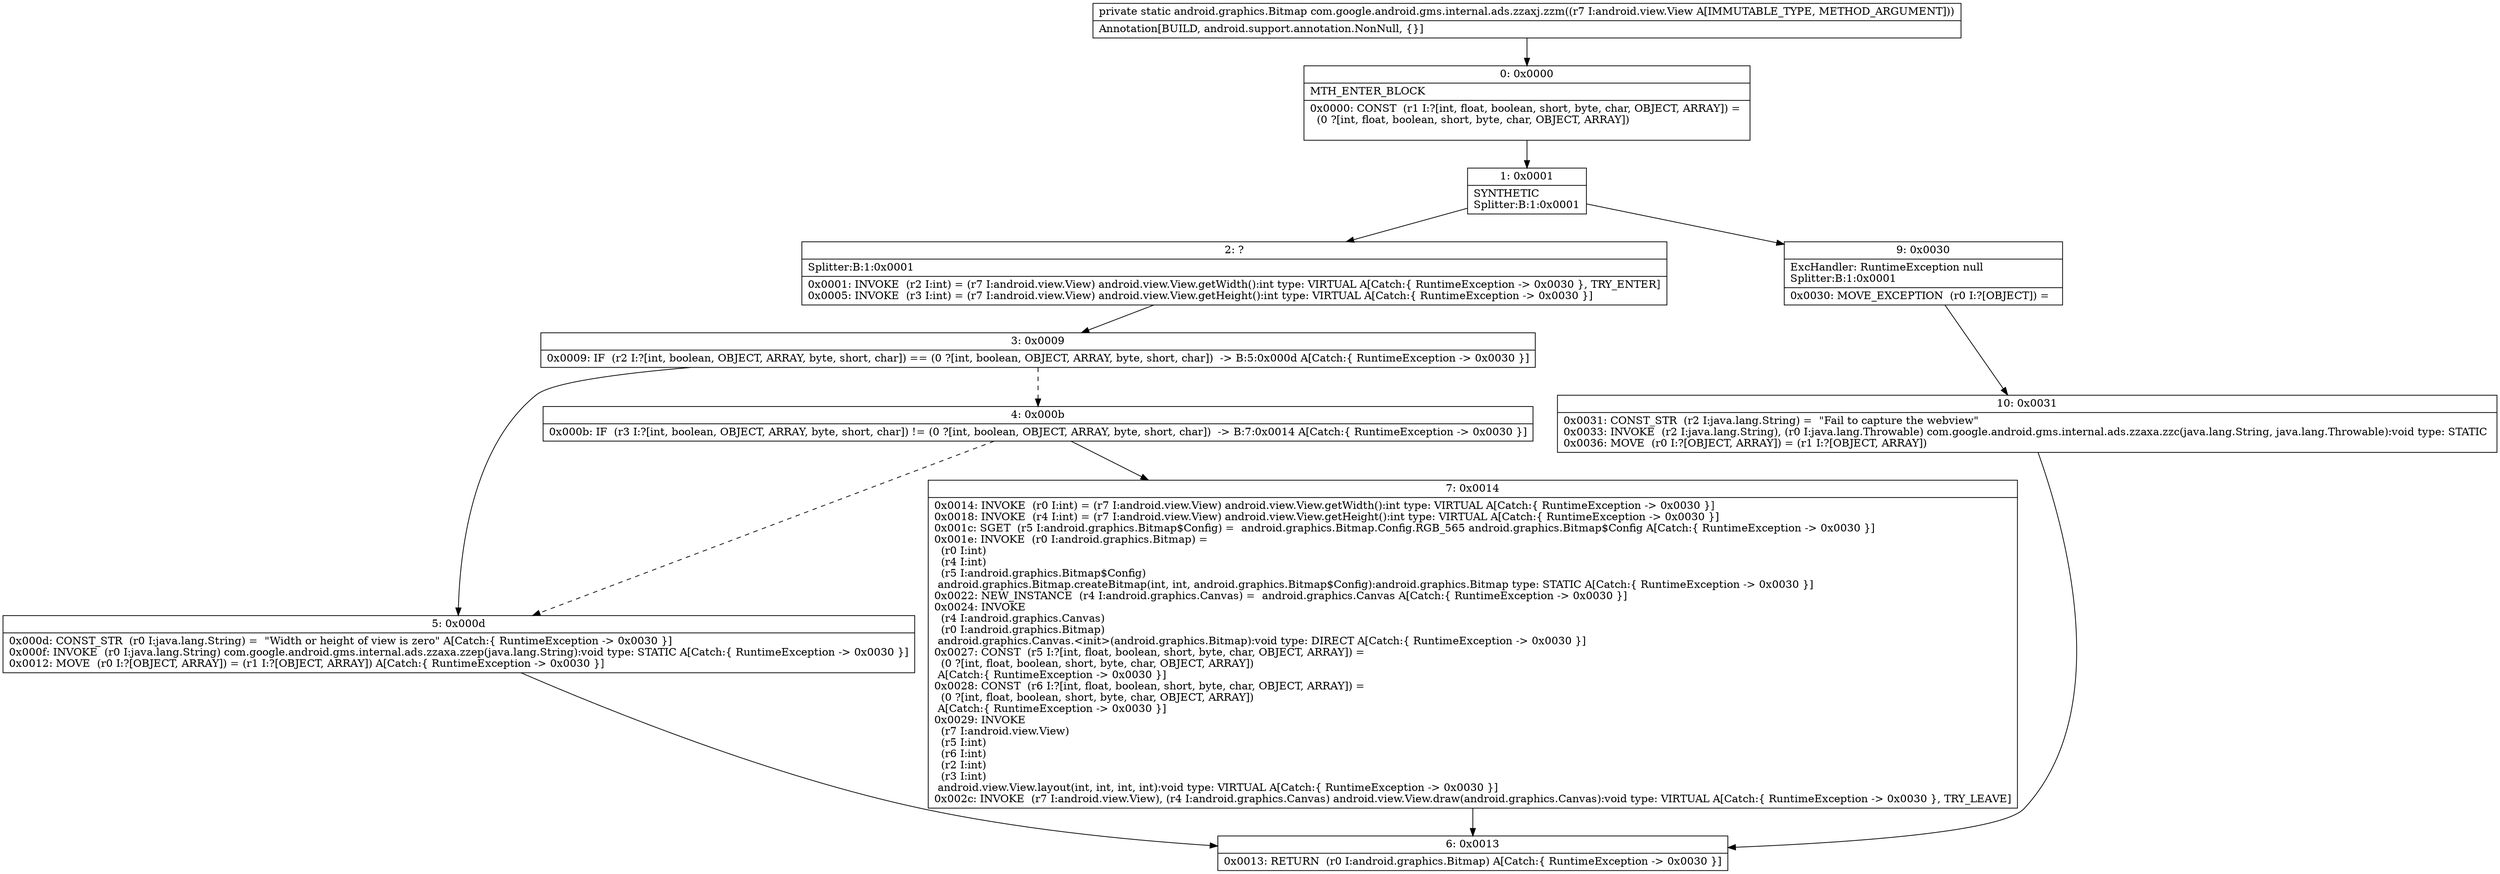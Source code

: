 digraph "CFG forcom.google.android.gms.internal.ads.zzaxj.zzm(Landroid\/view\/View;)Landroid\/graphics\/Bitmap;" {
Node_0 [shape=record,label="{0\:\ 0x0000|MTH_ENTER_BLOCK\l|0x0000: CONST  (r1 I:?[int, float, boolean, short, byte, char, OBJECT, ARRAY]) = \l  (0 ?[int, float, boolean, short, byte, char, OBJECT, ARRAY])\l \l}"];
Node_1 [shape=record,label="{1\:\ 0x0001|SYNTHETIC\lSplitter:B:1:0x0001\l}"];
Node_2 [shape=record,label="{2\:\ ?|Splitter:B:1:0x0001\l|0x0001: INVOKE  (r2 I:int) = (r7 I:android.view.View) android.view.View.getWidth():int type: VIRTUAL A[Catch:\{ RuntimeException \-\> 0x0030 \}, TRY_ENTER]\l0x0005: INVOKE  (r3 I:int) = (r7 I:android.view.View) android.view.View.getHeight():int type: VIRTUAL A[Catch:\{ RuntimeException \-\> 0x0030 \}]\l}"];
Node_3 [shape=record,label="{3\:\ 0x0009|0x0009: IF  (r2 I:?[int, boolean, OBJECT, ARRAY, byte, short, char]) == (0 ?[int, boolean, OBJECT, ARRAY, byte, short, char])  \-\> B:5:0x000d A[Catch:\{ RuntimeException \-\> 0x0030 \}]\l}"];
Node_4 [shape=record,label="{4\:\ 0x000b|0x000b: IF  (r3 I:?[int, boolean, OBJECT, ARRAY, byte, short, char]) != (0 ?[int, boolean, OBJECT, ARRAY, byte, short, char])  \-\> B:7:0x0014 A[Catch:\{ RuntimeException \-\> 0x0030 \}]\l}"];
Node_5 [shape=record,label="{5\:\ 0x000d|0x000d: CONST_STR  (r0 I:java.lang.String) =  \"Width or height of view is zero\" A[Catch:\{ RuntimeException \-\> 0x0030 \}]\l0x000f: INVOKE  (r0 I:java.lang.String) com.google.android.gms.internal.ads.zzaxa.zzep(java.lang.String):void type: STATIC A[Catch:\{ RuntimeException \-\> 0x0030 \}]\l0x0012: MOVE  (r0 I:?[OBJECT, ARRAY]) = (r1 I:?[OBJECT, ARRAY]) A[Catch:\{ RuntimeException \-\> 0x0030 \}]\l}"];
Node_6 [shape=record,label="{6\:\ 0x0013|0x0013: RETURN  (r0 I:android.graphics.Bitmap) A[Catch:\{ RuntimeException \-\> 0x0030 \}]\l}"];
Node_7 [shape=record,label="{7\:\ 0x0014|0x0014: INVOKE  (r0 I:int) = (r7 I:android.view.View) android.view.View.getWidth():int type: VIRTUAL A[Catch:\{ RuntimeException \-\> 0x0030 \}]\l0x0018: INVOKE  (r4 I:int) = (r7 I:android.view.View) android.view.View.getHeight():int type: VIRTUAL A[Catch:\{ RuntimeException \-\> 0x0030 \}]\l0x001c: SGET  (r5 I:android.graphics.Bitmap$Config) =  android.graphics.Bitmap.Config.RGB_565 android.graphics.Bitmap$Config A[Catch:\{ RuntimeException \-\> 0x0030 \}]\l0x001e: INVOKE  (r0 I:android.graphics.Bitmap) = \l  (r0 I:int)\l  (r4 I:int)\l  (r5 I:android.graphics.Bitmap$Config)\l android.graphics.Bitmap.createBitmap(int, int, android.graphics.Bitmap$Config):android.graphics.Bitmap type: STATIC A[Catch:\{ RuntimeException \-\> 0x0030 \}]\l0x0022: NEW_INSTANCE  (r4 I:android.graphics.Canvas) =  android.graphics.Canvas A[Catch:\{ RuntimeException \-\> 0x0030 \}]\l0x0024: INVOKE  \l  (r4 I:android.graphics.Canvas)\l  (r0 I:android.graphics.Bitmap)\l android.graphics.Canvas.\<init\>(android.graphics.Bitmap):void type: DIRECT A[Catch:\{ RuntimeException \-\> 0x0030 \}]\l0x0027: CONST  (r5 I:?[int, float, boolean, short, byte, char, OBJECT, ARRAY]) = \l  (0 ?[int, float, boolean, short, byte, char, OBJECT, ARRAY])\l A[Catch:\{ RuntimeException \-\> 0x0030 \}]\l0x0028: CONST  (r6 I:?[int, float, boolean, short, byte, char, OBJECT, ARRAY]) = \l  (0 ?[int, float, boolean, short, byte, char, OBJECT, ARRAY])\l A[Catch:\{ RuntimeException \-\> 0x0030 \}]\l0x0029: INVOKE  \l  (r7 I:android.view.View)\l  (r5 I:int)\l  (r6 I:int)\l  (r2 I:int)\l  (r3 I:int)\l android.view.View.layout(int, int, int, int):void type: VIRTUAL A[Catch:\{ RuntimeException \-\> 0x0030 \}]\l0x002c: INVOKE  (r7 I:android.view.View), (r4 I:android.graphics.Canvas) android.view.View.draw(android.graphics.Canvas):void type: VIRTUAL A[Catch:\{ RuntimeException \-\> 0x0030 \}, TRY_LEAVE]\l}"];
Node_9 [shape=record,label="{9\:\ 0x0030|ExcHandler: RuntimeException null\lSplitter:B:1:0x0001\l|0x0030: MOVE_EXCEPTION  (r0 I:?[OBJECT]) =  \l}"];
Node_10 [shape=record,label="{10\:\ 0x0031|0x0031: CONST_STR  (r2 I:java.lang.String) =  \"Fail to capture the webview\" \l0x0033: INVOKE  (r2 I:java.lang.String), (r0 I:java.lang.Throwable) com.google.android.gms.internal.ads.zzaxa.zzc(java.lang.String, java.lang.Throwable):void type: STATIC \l0x0036: MOVE  (r0 I:?[OBJECT, ARRAY]) = (r1 I:?[OBJECT, ARRAY]) \l}"];
MethodNode[shape=record,label="{private static android.graphics.Bitmap com.google.android.gms.internal.ads.zzaxj.zzm((r7 I:android.view.View A[IMMUTABLE_TYPE, METHOD_ARGUMENT]))  | Annotation[BUILD, android.support.annotation.NonNull, \{\}]\l}"];
MethodNode -> Node_0;
Node_0 -> Node_1;
Node_1 -> Node_2;
Node_1 -> Node_9;
Node_2 -> Node_3;
Node_3 -> Node_4[style=dashed];
Node_3 -> Node_5;
Node_4 -> Node_5[style=dashed];
Node_4 -> Node_7;
Node_5 -> Node_6;
Node_7 -> Node_6;
Node_9 -> Node_10;
Node_10 -> Node_6;
}

